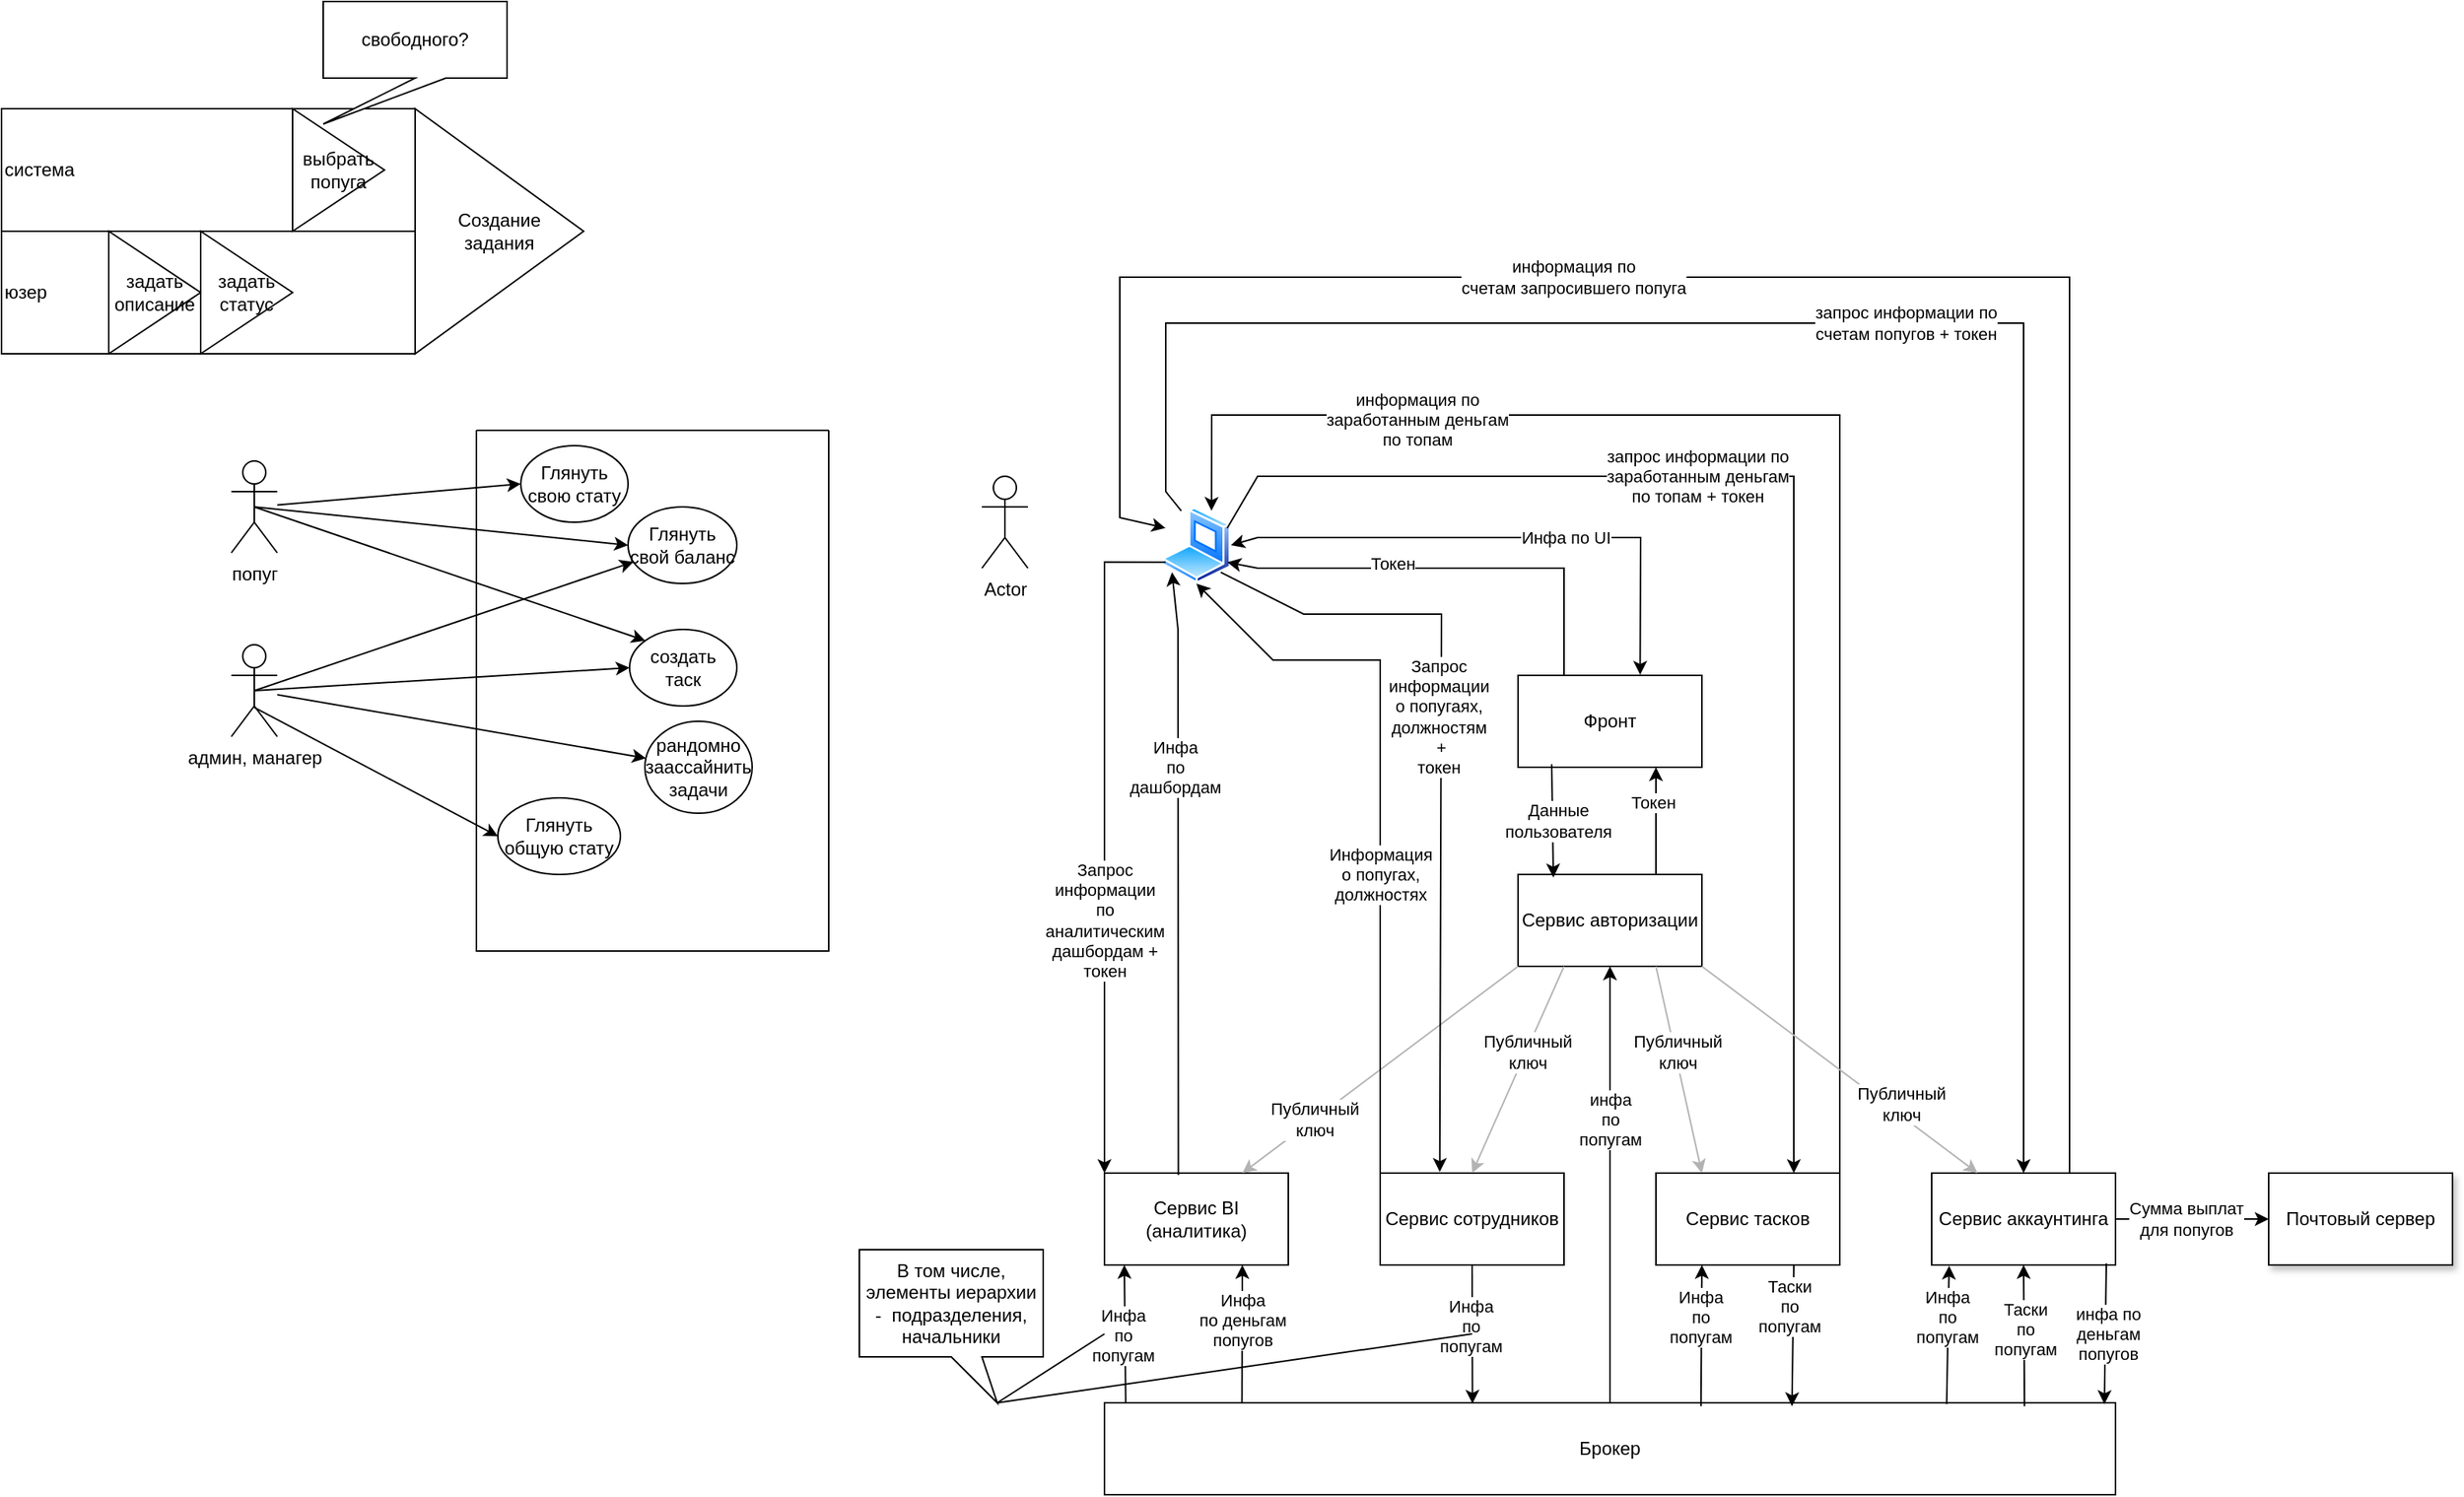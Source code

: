 <mxfile version="21.6.5" type="google">
  <diagram name="Страница 1" id="kJzmfarWywI_qQC7eBOk">
    <mxGraphModel dx="662" dy="1570" grid="1" gridSize="10" guides="1" tooltips="1" connect="1" arrows="1" fold="1" page="1" pageScale="1" pageWidth="827" pageHeight="1169" math="0" shadow="0">
      <root>
        <mxCell id="0" />
        <mxCell id="1" parent="0" />
        <mxCell id="87DuNsigCpg-HY5ySvsh-9" value="система" style="rounded=0;whiteSpace=wrap;html=1;align=left;" parent="1" vertex="1">
          <mxGeometry x="10" y="-40" width="270" height="80" as="geometry" />
        </mxCell>
        <mxCell id="87DuNsigCpg-HY5ySvsh-8" value="юзер" style="rounded=0;whiteSpace=wrap;html=1;align=left;" parent="1" vertex="1">
          <mxGeometry x="10" y="40" width="270" height="80" as="geometry" />
        </mxCell>
        <mxCell id="87DuNsigCpg-HY5ySvsh-1" value="" style="swimlane;startSize=0;" parent="1" vertex="1">
          <mxGeometry x="320" y="170" width="230" height="340" as="geometry" />
        </mxCell>
        <mxCell id="87DuNsigCpg-HY5ySvsh-3" value="создать таск" style="ellipse;whiteSpace=wrap;html=1;" parent="87DuNsigCpg-HY5ySvsh-1" vertex="1">
          <mxGeometry x="100" y="130" width="70" height="50" as="geometry" />
        </mxCell>
        <mxCell id="87DuNsigCpg-HY5ySvsh-10" value="рандомно заассайнить задачи" style="ellipse;whiteSpace=wrap;html=1;" parent="87DuNsigCpg-HY5ySvsh-1" vertex="1">
          <mxGeometry x="110" y="190" width="70" height="60" as="geometry" />
        </mxCell>
        <mxCell id="87DuNsigCpg-HY5ySvsh-27" value="Глянуть&lt;br&gt;общую стату" style="ellipse;whiteSpace=wrap;html=1;" parent="87DuNsigCpg-HY5ySvsh-1" vertex="1">
          <mxGeometry x="14" y="240" width="80" height="50" as="geometry" />
        </mxCell>
        <mxCell id="87DuNsigCpg-HY5ySvsh-30" value="Глянуть свою стату" style="ellipse;whiteSpace=wrap;html=1;" parent="87DuNsigCpg-HY5ySvsh-1" vertex="1">
          <mxGeometry x="29" y="10" width="70" height="50" as="geometry" />
        </mxCell>
        <mxCell id="87DuNsigCpg-HY5ySvsh-32" value="Глянуть свой баланс" style="ellipse;whiteSpace=wrap;html=1;" parent="87DuNsigCpg-HY5ySvsh-1" vertex="1">
          <mxGeometry x="99" y="50" width="71" height="50" as="geometry" />
        </mxCell>
        <mxCell id="87DuNsigCpg-HY5ySvsh-2" value="попуг" style="shape=umlActor;verticalLabelPosition=bottom;verticalAlign=top;html=1;outlineConnect=0;" parent="1" vertex="1">
          <mxGeometry x="160" y="190" width="30" height="60" as="geometry" />
        </mxCell>
        <mxCell id="87DuNsigCpg-HY5ySvsh-4" value="админ, манагер" style="shape=umlActor;verticalLabelPosition=bottom;verticalAlign=top;html=1;outlineConnect=0;" parent="1" vertex="1">
          <mxGeometry x="160" y="310" width="30" height="60" as="geometry" />
        </mxCell>
        <mxCell id="87DuNsigCpg-HY5ySvsh-5" value="задать описание" style="triangle;whiteSpace=wrap;html=1;" parent="1" vertex="1">
          <mxGeometry x="80" y="40" width="60" height="80" as="geometry" />
        </mxCell>
        <mxCell id="87DuNsigCpg-HY5ySvsh-6" value="задать статус" style="triangle;whiteSpace=wrap;html=1;" parent="1" vertex="1">
          <mxGeometry x="140" y="40" width="60" height="80" as="geometry" />
        </mxCell>
        <mxCell id="87DuNsigCpg-HY5ySvsh-7" value="выбрать попуга" style="triangle;whiteSpace=wrap;html=1;" parent="1" vertex="1">
          <mxGeometry x="200" y="-40" width="60" height="80" as="geometry" />
        </mxCell>
        <mxCell id="87DuNsigCpg-HY5ySvsh-11" value="" style="endArrow=classic;html=1;rounded=0;" parent="1" source="87DuNsigCpg-HY5ySvsh-4" target="87DuNsigCpg-HY5ySvsh-10" edge="1">
          <mxGeometry width="50" height="50" relative="1" as="geometry">
            <mxPoint x="350" y="170" as="sourcePoint" />
            <mxPoint x="400" y="120" as="targetPoint" />
          </mxGeometry>
        </mxCell>
        <mxCell id="87DuNsigCpg-HY5ySvsh-12" value="" style="endArrow=classic;html=1;rounded=0;entryX=0;entryY=0.5;entryDx=0;entryDy=0;exitX=0.5;exitY=0.5;exitDx=0;exitDy=0;exitPerimeter=0;" parent="1" source="87DuNsigCpg-HY5ySvsh-4" target="87DuNsigCpg-HY5ySvsh-3" edge="1">
          <mxGeometry width="50" height="50" relative="1" as="geometry">
            <mxPoint x="220" y="260" as="sourcePoint" />
            <mxPoint x="270" y="210" as="targetPoint" />
          </mxGeometry>
        </mxCell>
        <mxCell id="87DuNsigCpg-HY5ySvsh-13" value="" style="endArrow=classic;html=1;rounded=0;entryX=0;entryY=0;entryDx=0;entryDy=0;exitX=0.5;exitY=0.5;exitDx=0;exitDy=0;exitPerimeter=0;" parent="1" source="87DuNsigCpg-HY5ySvsh-2" target="87DuNsigCpg-HY5ySvsh-3" edge="1">
          <mxGeometry width="50" height="50" relative="1" as="geometry">
            <mxPoint x="200" y="260" as="sourcePoint" />
            <mxPoint x="250" y="210" as="targetPoint" />
          </mxGeometry>
        </mxCell>
        <mxCell id="87DuNsigCpg-HY5ySvsh-14" value="свободного?" style="shape=callout;whiteSpace=wrap;html=1;perimeter=calloutPerimeter;position2=0;" parent="1" vertex="1">
          <mxGeometry x="220" y="-110" width="120" height="80" as="geometry" />
        </mxCell>
        <mxCell id="87DuNsigCpg-HY5ySvsh-15" value="Сервис BI (аналитика)" style="rounded=0;whiteSpace=wrap;html=1;" parent="1" vertex="1">
          <mxGeometry x="730" y="655" width="120" height="60" as="geometry" />
        </mxCell>
        <mxCell id="87DuNsigCpg-HY5ySvsh-16" value="Сервис авторизации" style="rounded=0;whiteSpace=wrap;html=1;" parent="1" vertex="1">
          <mxGeometry x="1000" y="460" width="120" height="60" as="geometry" />
        </mxCell>
        <mxCell id="87DuNsigCpg-HY5ySvsh-17" value="Сервис сотрудников" style="rounded=0;whiteSpace=wrap;html=1;" parent="1" vertex="1">
          <mxGeometry x="910" y="655" width="120" height="60" as="geometry" />
        </mxCell>
        <mxCell id="87DuNsigCpg-HY5ySvsh-18" value="Сервис тасков" style="rounded=0;whiteSpace=wrap;html=1;" parent="1" vertex="1">
          <mxGeometry x="1090" y="655" width="120" height="60" as="geometry" />
        </mxCell>
        <mxCell id="87DuNsigCpg-HY5ySvsh-19" value="Сервис аккаунтинга" style="rounded=0;whiteSpace=wrap;html=1;" parent="1" vertex="1">
          <mxGeometry x="1270" y="655" width="120" height="60" as="geometry" />
        </mxCell>
        <mxCell id="87DuNsigCpg-HY5ySvsh-20" value="Фронт" style="rounded=0;whiteSpace=wrap;html=1;" parent="1" vertex="1">
          <mxGeometry x="1000" y="330" width="120" height="60" as="geometry" />
        </mxCell>
        <mxCell id="87DuNsigCpg-HY5ySvsh-21" value="Брокер" style="rounded=0;whiteSpace=wrap;html=1;" parent="1" vertex="1">
          <mxGeometry x="730" y="805" width="660" height="60" as="geometry" />
        </mxCell>
        <mxCell id="87DuNsigCpg-HY5ySvsh-22" value="" style="endArrow=classic;html=1;rounded=0;entryX=0.192;entryY=0.033;entryDx=0;entryDy=0;entryPerimeter=0;exitX=0.183;exitY=0.967;exitDx=0;exitDy=0;exitPerimeter=0;" parent="1" source="87DuNsigCpg-HY5ySvsh-20" target="87DuNsigCpg-HY5ySvsh-16" edge="1">
          <mxGeometry width="50" height="50" relative="1" as="geometry">
            <mxPoint x="890" y="470" as="sourcePoint" />
            <mxPoint x="940" y="420" as="targetPoint" />
          </mxGeometry>
        </mxCell>
        <mxCell id="87DuNsigCpg-HY5ySvsh-23" value="Данные&lt;br&gt;пользователя" style="edgeLabel;html=1;align=center;verticalAlign=middle;resizable=0;points=[];" parent="87DuNsigCpg-HY5ySvsh-22" connectable="0" vertex="1">
          <mxGeometry x="-0.017" y="3" relative="1" as="geometry">
            <mxPoint as="offset" />
          </mxGeometry>
        </mxCell>
        <mxCell id="87DuNsigCpg-HY5ySvsh-24" value="" style="endArrow=classic;html=1;rounded=0;exitX=0.75;exitY=0;exitDx=0;exitDy=0;entryX=0.75;entryY=1;entryDx=0;entryDy=0;" parent="1" source="87DuNsigCpg-HY5ySvsh-16" target="87DuNsigCpg-HY5ySvsh-20" edge="1">
          <mxGeometry width="50" height="50" relative="1" as="geometry">
            <mxPoint x="1090" y="480" as="sourcePoint" />
            <mxPoint x="1140" y="430" as="targetPoint" />
          </mxGeometry>
        </mxCell>
        <mxCell id="87DuNsigCpg-HY5ySvsh-41" value="Токен" style="edgeLabel;html=1;align=center;verticalAlign=middle;resizable=0;points=[];" parent="87DuNsigCpg-HY5ySvsh-24" connectable="0" vertex="1">
          <mxGeometry x="0.345" y="2" relative="1" as="geometry">
            <mxPoint as="offset" />
          </mxGeometry>
        </mxCell>
        <mxCell id="87DuNsigCpg-HY5ySvsh-25" value="Actor" style="shape=umlActor;verticalLabelPosition=bottom;verticalAlign=top;html=1;outlineConnect=0;" parent="1" vertex="1">
          <mxGeometry x="650" y="200" width="30" height="60" as="geometry" />
        </mxCell>
        <mxCell id="87DuNsigCpg-HY5ySvsh-26" value="Создание&lt;br&gt;задания" style="triangle;whiteSpace=wrap;html=1;" parent="1" vertex="1">
          <mxGeometry x="280" y="-40" width="110" height="160" as="geometry" />
        </mxCell>
        <mxCell id="87DuNsigCpg-HY5ySvsh-29" value="" style="endArrow=classic;html=1;rounded=0;exitX=0.5;exitY=0.683;exitDx=0;exitDy=0;exitPerimeter=0;entryX=0;entryY=0.5;entryDx=0;entryDy=0;" parent="1" source="87DuNsigCpg-HY5ySvsh-4" target="87DuNsigCpg-HY5ySvsh-27" edge="1">
          <mxGeometry width="50" height="50" relative="1" as="geometry">
            <mxPoint x="190" y="500" as="sourcePoint" />
            <mxPoint x="240" y="450" as="targetPoint" />
          </mxGeometry>
        </mxCell>
        <mxCell id="87DuNsigCpg-HY5ySvsh-31" value="" style="endArrow=classic;html=1;rounded=0;entryX=0;entryY=0.5;entryDx=0;entryDy=0;" parent="1" source="87DuNsigCpg-HY5ySvsh-2" target="87DuNsigCpg-HY5ySvsh-30" edge="1">
          <mxGeometry width="50" height="50" relative="1" as="geometry">
            <mxPoint x="220" y="200" as="sourcePoint" />
            <mxPoint x="270" y="150" as="targetPoint" />
          </mxGeometry>
        </mxCell>
        <mxCell id="87DuNsigCpg-HY5ySvsh-34" value="" style="endArrow=classic;html=1;rounded=0;exitX=0.5;exitY=0.5;exitDx=0;exitDy=0;exitPerimeter=0;entryX=0;entryY=0.5;entryDx=0;entryDy=0;" parent="1" source="87DuNsigCpg-HY5ySvsh-2" target="87DuNsigCpg-HY5ySvsh-32" edge="1">
          <mxGeometry width="50" height="50" relative="1" as="geometry">
            <mxPoint x="60" y="360" as="sourcePoint" />
            <mxPoint x="110" y="310" as="targetPoint" />
          </mxGeometry>
        </mxCell>
        <mxCell id="87DuNsigCpg-HY5ySvsh-35" value="" style="endArrow=classic;html=1;rounded=0;exitX=0.5;exitY=0.5;exitDx=0;exitDy=0;exitPerimeter=0;" parent="1" source="87DuNsigCpg-HY5ySvsh-4" target="87DuNsigCpg-HY5ySvsh-32" edge="1">
          <mxGeometry width="50" height="50" relative="1" as="geometry">
            <mxPoint x="120" y="510" as="sourcePoint" />
            <mxPoint x="170" y="460" as="targetPoint" />
          </mxGeometry>
        </mxCell>
        <mxCell id="87DuNsigCpg-HY5ySvsh-36" value="" style="image;aspect=fixed;perimeter=ellipsePerimeter;html=1;align=center;shadow=0;dashed=0;spacingTop=3;image=img/lib/active_directory/laptop_client.svg;" parent="1" vertex="1">
          <mxGeometry x="767.5" y="220" width="45" height="50" as="geometry" />
        </mxCell>
        <mxCell id="87DuNsigCpg-HY5ySvsh-37" value="" style="endArrow=classic;html=1;rounded=0;entryX=0.664;entryY=-0.007;entryDx=0;entryDy=0;entryPerimeter=0;exitX=1;exitY=0.5;exitDx=0;exitDy=0;startArrow=classic;startFill=1;" parent="1" source="87DuNsigCpg-HY5ySvsh-36" target="87DuNsigCpg-HY5ySvsh-20" edge="1">
          <mxGeometry width="50" height="50" relative="1" as="geometry">
            <mxPoint x="990" y="290" as="sourcePoint" />
            <mxPoint x="1040" y="240" as="targetPoint" />
            <Array as="points">
              <mxPoint x="830" y="240" />
              <mxPoint x="1080" y="240" />
            </Array>
          </mxGeometry>
        </mxCell>
        <mxCell id="87DuNsigCpg-HY5ySvsh-38" value="Инфа по UI" style="edgeLabel;html=1;align=center;verticalAlign=middle;resizable=0;points=[];" parent="87DuNsigCpg-HY5ySvsh-37" connectable="0" vertex="1">
          <mxGeometry x="0.385" y="-3" relative="1" as="geometry">
            <mxPoint x="-29" y="-3" as="offset" />
          </mxGeometry>
        </mxCell>
        <mxCell id="87DuNsigCpg-HY5ySvsh-39" value="" style="endArrow=classic;html=1;rounded=0;exitX=0.25;exitY=0;exitDx=0;exitDy=0;entryX=1;entryY=0.75;entryDx=0;entryDy=0;" parent="1" source="87DuNsigCpg-HY5ySvsh-20" target="87DuNsigCpg-HY5ySvsh-36" edge="1">
          <mxGeometry width="50" height="50" relative="1" as="geometry">
            <mxPoint x="980" y="310" as="sourcePoint" />
            <mxPoint x="1030" y="260" as="targetPoint" />
            <Array as="points">
              <mxPoint x="1030" y="260" />
              <mxPoint x="830" y="260" />
            </Array>
          </mxGeometry>
        </mxCell>
        <mxCell id="87DuNsigCpg-HY5ySvsh-40" value="Токен" style="edgeLabel;html=1;align=center;verticalAlign=middle;resizable=0;points=[];" parent="87DuNsigCpg-HY5ySvsh-39" connectable="0" vertex="1">
          <mxGeometry x="0.264" y="-3" relative="1" as="geometry">
            <mxPoint x="1" as="offset" />
          </mxGeometry>
        </mxCell>
        <mxCell id="87DuNsigCpg-HY5ySvsh-47" value="" style="endArrow=classic;html=1;rounded=0;exitX=0.5;exitY=1;exitDx=0;exitDy=0;entryX=0.364;entryY=0.009;entryDx=0;entryDy=0;entryPerimeter=0;" parent="1" source="87DuNsigCpg-HY5ySvsh-17" target="87DuNsigCpg-HY5ySvsh-21" edge="1">
          <mxGeometry width="50" height="50" relative="1" as="geometry">
            <mxPoint x="920" y="775" as="sourcePoint" />
            <mxPoint x="970" y="725" as="targetPoint" />
          </mxGeometry>
        </mxCell>
        <mxCell id="87DuNsigCpg-HY5ySvsh-48" value="Инфа&lt;br&gt;по&lt;br&gt;попугам" style="edgeLabel;html=1;align=center;verticalAlign=middle;resizable=0;points=[];" parent="87DuNsigCpg-HY5ySvsh-47" connectable="0" vertex="1">
          <mxGeometry x="-0.449" y="2" relative="1" as="geometry">
            <mxPoint x="-3" y="15" as="offset" />
          </mxGeometry>
        </mxCell>
        <mxCell id="87DuNsigCpg-HY5ySvsh-51" value="" style="endArrow=classic;html=1;rounded=0;entryX=0.095;entryY=1.008;entryDx=0;entryDy=0;entryPerimeter=0;exitX=0.833;exitY=0.014;exitDx=0;exitDy=0;exitPerimeter=0;" parent="1" source="87DuNsigCpg-HY5ySvsh-21" target="87DuNsigCpg-HY5ySvsh-19" edge="1">
          <mxGeometry width="50" height="50" relative="1" as="geometry">
            <mxPoint x="1280" y="800" as="sourcePoint" />
            <mxPoint x="1130" y="745" as="targetPoint" />
          </mxGeometry>
        </mxCell>
        <mxCell id="87DuNsigCpg-HY5ySvsh-52" value="Инфа&lt;br&gt;по&lt;br&gt;попугам" style="edgeLabel;html=1;align=center;verticalAlign=middle;resizable=0;points=[];" parent="87DuNsigCpg-HY5ySvsh-51" connectable="0" vertex="1">
          <mxGeometry x="0.26" y="1" relative="1" as="geometry">
            <mxPoint as="offset" />
          </mxGeometry>
        </mxCell>
        <mxCell id="87DuNsigCpg-HY5ySvsh-53" value="" style="endArrow=classic;html=1;rounded=0;exitX=0.59;exitY=0.037;exitDx=0;exitDy=0;exitPerimeter=0;entryX=0.25;entryY=1;entryDx=0;entryDy=0;" parent="1" source="87DuNsigCpg-HY5ySvsh-21" target="87DuNsigCpg-HY5ySvsh-18" edge="1">
          <mxGeometry width="50" height="50" relative="1" as="geometry">
            <mxPoint x="1289.92" y="805.02" as="sourcePoint" />
            <mxPoint x="1291.92" y="713.02" as="targetPoint" />
          </mxGeometry>
        </mxCell>
        <mxCell id="87DuNsigCpg-HY5ySvsh-54" value="Инфа&lt;br&gt;по&lt;br&gt;попугам" style="edgeLabel;html=1;align=center;verticalAlign=middle;resizable=0;points=[];" parent="87DuNsigCpg-HY5ySvsh-53" connectable="0" vertex="1">
          <mxGeometry x="0.26" y="1" relative="1" as="geometry">
            <mxPoint as="offset" />
          </mxGeometry>
        </mxCell>
        <mxCell id="87DuNsigCpg-HY5ySvsh-55" value="" style="endArrow=classic;html=1;rounded=0;exitX=0.75;exitY=1;exitDx=0;exitDy=0;entryX=0.68;entryY=0.037;entryDx=0;entryDy=0;entryPerimeter=0;" parent="1" source="87DuNsigCpg-HY5ySvsh-18" target="87DuNsigCpg-HY5ySvsh-21" edge="1">
          <mxGeometry width="50" height="50" relative="1" as="geometry">
            <mxPoint x="1350" y="775" as="sourcePoint" />
            <mxPoint x="1400" y="725" as="targetPoint" />
          </mxGeometry>
        </mxCell>
        <mxCell id="87DuNsigCpg-HY5ySvsh-56" value="Таски&lt;br&gt;по&lt;br&gt;попугам" style="edgeLabel;html=1;align=center;verticalAlign=middle;resizable=0;points=[];" parent="87DuNsigCpg-HY5ySvsh-55" connectable="0" vertex="1">
          <mxGeometry x="-0.412" y="-3" relative="1" as="geometry">
            <mxPoint as="offset" />
          </mxGeometry>
        </mxCell>
        <mxCell id="87DuNsigCpg-HY5ySvsh-57" value="" style="endArrow=classic;html=1;rounded=0;entryX=0.5;entryY=1;entryDx=0;entryDy=0;exitX=0.91;exitY=0.037;exitDx=0;exitDy=0;exitPerimeter=0;" parent="1" source="87DuNsigCpg-HY5ySvsh-21" target="87DuNsigCpg-HY5ySvsh-19" edge="1">
          <mxGeometry width="50" height="50" relative="1" as="geometry">
            <mxPoint x="1330" y="800" as="sourcePoint" />
            <mxPoint x="1250" y="735" as="targetPoint" />
          </mxGeometry>
        </mxCell>
        <mxCell id="87DuNsigCpg-HY5ySvsh-58" value="Таски&lt;br&gt;по&lt;br&gt;попугам" style="edgeLabel;html=1;align=center;verticalAlign=middle;resizable=0;points=[];" parent="87DuNsigCpg-HY5ySvsh-57" connectable="0" vertex="1">
          <mxGeometry x="0.49" y="-1" relative="1" as="geometry">
            <mxPoint y="18" as="offset" />
          </mxGeometry>
        </mxCell>
        <mxCell id="87DuNsigCpg-HY5ySvsh-59" value="Почтовый сервер" style="rounded=0;whiteSpace=wrap;html=1;gradientColor=none;shadow=1;" parent="1" vertex="1">
          <mxGeometry x="1490" y="655" width="120" height="60" as="geometry" />
        </mxCell>
        <mxCell id="87DuNsigCpg-HY5ySvsh-60" value="" style="endArrow=classic;html=1;rounded=0;exitX=1;exitY=0.5;exitDx=0;exitDy=0;entryX=0;entryY=0.5;entryDx=0;entryDy=0;" parent="1" source="87DuNsigCpg-HY5ySvsh-19" target="87DuNsigCpg-HY5ySvsh-59" edge="1">
          <mxGeometry width="50" height="50" relative="1" as="geometry">
            <mxPoint x="1110" y="630" as="sourcePoint" />
            <mxPoint x="1160" y="580" as="targetPoint" />
          </mxGeometry>
        </mxCell>
        <mxCell id="87DuNsigCpg-HY5ySvsh-61" value="Сумма выплат&lt;br&gt;для попугов" style="edgeLabel;html=1;align=center;verticalAlign=middle;resizable=0;points=[];" parent="87DuNsigCpg-HY5ySvsh-60" connectable="0" vertex="1">
          <mxGeometry x="-0.468" y="-3" relative="1" as="geometry">
            <mxPoint x="19" y="-3" as="offset" />
          </mxGeometry>
        </mxCell>
        <mxCell id="87DuNsigCpg-HY5ySvsh-62" value="" style="endArrow=classic;html=1;rounded=0;exitX=0.95;exitY=0.983;exitDx=0;exitDy=0;exitPerimeter=0;entryX=0.989;entryY=0.014;entryDx=0;entryDy=0;entryPerimeter=0;" parent="1" source="87DuNsigCpg-HY5ySvsh-19" target="87DuNsigCpg-HY5ySvsh-21" edge="1">
          <mxGeometry width="50" height="50" relative="1" as="geometry">
            <mxPoint x="1210" y="760" as="sourcePoint" />
            <mxPoint x="1260" y="710" as="targetPoint" />
          </mxGeometry>
        </mxCell>
        <mxCell id="87DuNsigCpg-HY5ySvsh-63" value="инфа по&lt;br&gt;деньгам&lt;br&gt;попугов" style="edgeLabel;html=1;align=center;verticalAlign=middle;resizable=0;points=[];" parent="87DuNsigCpg-HY5ySvsh-62" connectable="0" vertex="1">
          <mxGeometry x="-0.355" y="1" relative="1" as="geometry">
            <mxPoint y="16" as="offset" />
          </mxGeometry>
        </mxCell>
        <mxCell id="87DuNsigCpg-HY5ySvsh-64" value="" style="endArrow=classic;html=1;rounded=0;entryX=0.108;entryY=1;entryDx=0;entryDy=0;entryPerimeter=0;exitX=0.021;exitY=-0.007;exitDx=0;exitDy=0;exitPerimeter=0;" parent="1" target="87DuNsigCpg-HY5ySvsh-15" edge="1" source="87DuNsigCpg-HY5ySvsh-21">
          <mxGeometry width="50" height="50" relative="1" as="geometry">
            <mxPoint x="740" y="800" as="sourcePoint" />
            <mxPoint x="780" y="740" as="targetPoint" />
          </mxGeometry>
        </mxCell>
        <mxCell id="87DuNsigCpg-HY5ySvsh-65" value="Инфа&lt;br&gt;по&lt;br&gt;попугам" style="edgeLabel;html=1;align=center;verticalAlign=middle;resizable=0;points=[];" parent="87DuNsigCpg-HY5ySvsh-64" connectable="0" vertex="1">
          <mxGeometry x="0.411" y="1" relative="1" as="geometry">
            <mxPoint y="19" as="offset" />
          </mxGeometry>
        </mxCell>
        <mxCell id="87DuNsigCpg-HY5ySvsh-66" value="" style="endArrow=classic;html=1;rounded=0;entryX=0.75;entryY=1;entryDx=0;entryDy=0;exitX=0.136;exitY=-0.003;exitDx=0;exitDy=0;exitPerimeter=0;" parent="1" target="87DuNsigCpg-HY5ySvsh-15" edge="1" source="87DuNsigCpg-HY5ySvsh-21">
          <mxGeometry width="50" height="50" relative="1" as="geometry">
            <mxPoint x="800" y="790" as="sourcePoint" />
            <mxPoint x="850" y="750" as="targetPoint" />
          </mxGeometry>
        </mxCell>
        <mxCell id="87DuNsigCpg-HY5ySvsh-67" value="Инфа&lt;br&gt;по деньгам&lt;br&gt;попугов" style="edgeLabel;html=1;align=center;verticalAlign=middle;resizable=0;points=[];" parent="87DuNsigCpg-HY5ySvsh-66" connectable="0" vertex="1">
          <mxGeometry x="0.482" y="1" relative="1" as="geometry">
            <mxPoint x="1" y="12" as="offset" />
          </mxGeometry>
        </mxCell>
        <mxCell id="87DuNsigCpg-HY5ySvsh-70" value="В том числе, элементы иерархии -&amp;nbsp; подразделения, начальники" style="shape=callout;whiteSpace=wrap;html=1;perimeter=calloutPerimeter;position2=0.75;" parent="1" vertex="1">
          <mxGeometry x="570" y="705" width="120" height="100" as="geometry" />
        </mxCell>
        <mxCell id="87DuNsigCpg-HY5ySvsh-71" value="" style="endArrow=none;html=1;rounded=0;entryX=0;entryY=0;entryDx=90;entryDy=100;entryPerimeter=0;" parent="1" target="87DuNsigCpg-HY5ySvsh-70" edge="1">
          <mxGeometry width="50" height="50" relative="1" as="geometry">
            <mxPoint x="730" y="760" as="sourcePoint" />
            <mxPoint x="670" y="730" as="targetPoint" />
          </mxGeometry>
        </mxCell>
        <mxCell id="87DuNsigCpg-HY5ySvsh-72" value="" style="endArrow=none;html=1;rounded=0;entryX=0;entryY=0;entryDx=90;entryDy=100;entryPerimeter=0;" parent="1" target="87DuNsigCpg-HY5ySvsh-70" edge="1">
          <mxGeometry width="50" height="50" relative="1" as="geometry">
            <mxPoint x="970" y="760" as="sourcePoint" />
            <mxPoint x="660" y="710" as="targetPoint" />
          </mxGeometry>
        </mxCell>
        <mxCell id="87DuNsigCpg-HY5ySvsh-73" value="" style="endArrow=classic;html=1;rounded=0;entryX=0.75;entryY=0;entryDx=0;entryDy=0;exitX=1;exitY=0.25;exitDx=0;exitDy=0;" parent="1" source="87DuNsigCpg-HY5ySvsh-36" target="87DuNsigCpg-HY5ySvsh-18" edge="1">
          <mxGeometry width="50" height="50" relative="1" as="geometry">
            <mxPoint x="1180" y="490" as="sourcePoint" />
            <mxPoint x="1230" y="440" as="targetPoint" />
            <Array as="points">
              <mxPoint x="830" y="200" />
              <mxPoint x="1180" y="200" />
            </Array>
          </mxGeometry>
        </mxCell>
        <mxCell id="87DuNsigCpg-HY5ySvsh-74" value="запрос&amp;nbsp;информации&amp;nbsp;по&lt;br&gt;заработанным&amp;nbsp;деньгам&lt;br&gt;по&amp;nbsp;топам + токен" style="edgeLabel;html=1;align=center;verticalAlign=middle;resizable=0;points=[];" parent="87DuNsigCpg-HY5ySvsh-73" connectable="0" vertex="1">
          <mxGeometry x="-0.159" y="4" relative="1" as="geometry">
            <mxPoint x="-29" y="4" as="offset" />
          </mxGeometry>
        </mxCell>
        <mxCell id="87DuNsigCpg-HY5ySvsh-76" value="" style="endArrow=classic;html=1;rounded=0;exitX=1;exitY=0;exitDx=0;exitDy=0;entryX=0.75;entryY=0;entryDx=0;entryDy=0;" parent="1" source="87DuNsigCpg-HY5ySvsh-18" target="87DuNsigCpg-HY5ySvsh-36" edge="1">
          <mxGeometry width="50" height="50" relative="1" as="geometry">
            <mxPoint x="1360" y="590" as="sourcePoint" />
            <mxPoint x="850" y="150" as="targetPoint" />
            <Array as="points">
              <mxPoint x="1210" y="160" />
              <mxPoint x="800" y="160" />
            </Array>
          </mxGeometry>
        </mxCell>
        <mxCell id="87DuNsigCpg-HY5ySvsh-77" value="информация&amp;nbsp;по&lt;br style=&quot;border-color: var(--border-color);&quot;&gt;заработанным деньгам&lt;br style=&quot;border-color: var(--border-color);&quot;&gt;по топам" style="edgeLabel;html=1;align=center;verticalAlign=middle;resizable=0;points=[];" parent="87DuNsigCpg-HY5ySvsh-76" connectable="0" vertex="1">
          <mxGeometry x="0.301" y="2" relative="1" as="geometry">
            <mxPoint x="-142" y="1" as="offset" />
          </mxGeometry>
        </mxCell>
        <mxCell id="87DuNsigCpg-HY5ySvsh-78" value="" style="endArrow=classic;html=1;rounded=0;entryX=0;entryY=1;entryDx=0;entryDy=0;exitX=0.402;exitY=0.02;exitDx=0;exitDy=0;exitPerimeter=0;" parent="1" source="87DuNsigCpg-HY5ySvsh-15" target="87DuNsigCpg-HY5ySvsh-36" edge="1">
          <mxGeometry width="50" height="50" relative="1" as="geometry">
            <mxPoint x="770" y="650" as="sourcePoint" />
            <mxPoint x="790" y="470" as="targetPoint" />
            <Array as="points">
              <mxPoint x="778" y="300" />
            </Array>
          </mxGeometry>
        </mxCell>
        <mxCell id="87DuNsigCpg-HY5ySvsh-79" value="Инфа&lt;br&gt;по&lt;br&gt;дашбордам" style="edgeLabel;html=1;align=center;verticalAlign=middle;resizable=0;points=[];" parent="87DuNsigCpg-HY5ySvsh-78" connectable="0" vertex="1">
          <mxGeometry x="0.219" y="2" relative="1" as="geometry">
            <mxPoint y="-26" as="offset" />
          </mxGeometry>
        </mxCell>
        <mxCell id="87DuNsigCpg-HY5ySvsh-80" value="" style="endArrow=classic;html=1;rounded=0;exitX=0;exitY=0.75;exitDx=0;exitDy=0;entryX=0;entryY=0;entryDx=0;entryDy=0;" parent="1" source="87DuNsigCpg-HY5ySvsh-36" target="87DuNsigCpg-HY5ySvsh-15" edge="1">
          <mxGeometry width="50" height="50" relative="1" as="geometry">
            <mxPoint x="810" y="450" as="sourcePoint" />
            <mxPoint x="780" y="630" as="targetPoint" />
            <Array as="points">
              <mxPoint x="730" y="256" />
            </Array>
          </mxGeometry>
        </mxCell>
        <mxCell id="jo-LWiWKGYqYQ2NhuGZn-20" value="Запрос&lt;br&gt;информации&lt;br&gt;по&lt;br&gt;аналитическим&lt;br&gt;дашбордам +&lt;br&gt;токен" style="edgeLabel;html=1;align=center;verticalAlign=middle;resizable=0;points=[];" vertex="1" connectable="0" parent="87DuNsigCpg-HY5ySvsh-80">
          <mxGeometry x="-0.195" relative="1" as="geometry">
            <mxPoint y="97" as="offset" />
          </mxGeometry>
        </mxCell>
        <mxCell id="jo-LWiWKGYqYQ2NhuGZn-1" value="" style="endArrow=classic;html=1;rounded=0;exitX=0;exitY=1;exitDx=0;exitDy=0;entryX=0.75;entryY=0;entryDx=0;entryDy=0;strokeColor=#B3B3B3;" edge="1" parent="1" source="87DuNsigCpg-HY5ySvsh-16" target="87DuNsigCpg-HY5ySvsh-15">
          <mxGeometry width="50" height="50" relative="1" as="geometry">
            <mxPoint x="950" y="610" as="sourcePoint" />
            <mxPoint x="1000" y="560" as="targetPoint" />
          </mxGeometry>
        </mxCell>
        <mxCell id="jo-LWiWKGYqYQ2NhuGZn-2" value="Публичный&lt;br&gt;ключ" style="edgeLabel;html=1;align=center;verticalAlign=middle;resizable=0;points=[];" vertex="1" connectable="0" parent="jo-LWiWKGYqYQ2NhuGZn-1">
          <mxGeometry x="-0.177" y="1" relative="1" as="geometry">
            <mxPoint x="-60" y="43" as="offset" />
          </mxGeometry>
        </mxCell>
        <mxCell id="jo-LWiWKGYqYQ2NhuGZn-6" value="" style="endArrow=classic;html=1;rounded=0;exitX=0.25;exitY=1;exitDx=0;exitDy=0;entryX=0.5;entryY=0;entryDx=0;entryDy=0;strokeColor=#B3B3B3;" edge="1" parent="1" source="87DuNsigCpg-HY5ySvsh-16" target="87DuNsigCpg-HY5ySvsh-17">
          <mxGeometry width="50" height="50" relative="1" as="geometry">
            <mxPoint x="1010" y="530" as="sourcePoint" />
            <mxPoint x="839" y="667" as="targetPoint" />
          </mxGeometry>
        </mxCell>
        <mxCell id="jo-LWiWKGYqYQ2NhuGZn-7" value="Публичный&lt;br&gt;ключ" style="edgeLabel;html=1;align=center;verticalAlign=middle;resizable=0;points=[];" vertex="1" connectable="0" parent="jo-LWiWKGYqYQ2NhuGZn-6">
          <mxGeometry x="-0.177" y="1" relative="1" as="geometry">
            <mxPoint as="offset" />
          </mxGeometry>
        </mxCell>
        <mxCell id="jo-LWiWKGYqYQ2NhuGZn-8" value="" style="endArrow=classic;html=1;rounded=0;exitX=0.75;exitY=1;exitDx=0;exitDy=0;entryX=0.25;entryY=0;entryDx=0;entryDy=0;strokeColor=#B3B3B3;" edge="1" parent="1" source="87DuNsigCpg-HY5ySvsh-16" target="87DuNsigCpg-HY5ySvsh-18">
          <mxGeometry width="50" height="50" relative="1" as="geometry">
            <mxPoint x="1040" y="530" as="sourcePoint" />
            <mxPoint x="980" y="665" as="targetPoint" />
          </mxGeometry>
        </mxCell>
        <mxCell id="jo-LWiWKGYqYQ2NhuGZn-9" value="Публичный&lt;br&gt;ключ" style="edgeLabel;html=1;align=center;verticalAlign=middle;resizable=0;points=[];" vertex="1" connectable="0" parent="jo-LWiWKGYqYQ2NhuGZn-8">
          <mxGeometry x="-0.177" y="1" relative="1" as="geometry">
            <mxPoint as="offset" />
          </mxGeometry>
        </mxCell>
        <mxCell id="jo-LWiWKGYqYQ2NhuGZn-10" value="" style="endArrow=classic;html=1;rounded=0;exitX=1;exitY=1;exitDx=0;exitDy=0;entryX=0.25;entryY=0;entryDx=0;entryDy=0;strokeColor=#B3B3B3;" edge="1" parent="1" source="87DuNsigCpg-HY5ySvsh-16" target="87DuNsigCpg-HY5ySvsh-19">
          <mxGeometry width="50" height="50" relative="1" as="geometry">
            <mxPoint x="1240" y="517" as="sourcePoint" />
            <mxPoint x="1270" y="652" as="targetPoint" />
          </mxGeometry>
        </mxCell>
        <mxCell id="jo-LWiWKGYqYQ2NhuGZn-11" value="Публичный&lt;br&gt;ключ" style="edgeLabel;html=1;align=center;verticalAlign=middle;resizable=0;points=[];" vertex="1" connectable="0" parent="jo-LWiWKGYqYQ2NhuGZn-10">
          <mxGeometry x="-0.177" y="1" relative="1" as="geometry">
            <mxPoint x="55" y="35" as="offset" />
          </mxGeometry>
        </mxCell>
        <mxCell id="jo-LWiWKGYqYQ2NhuGZn-12" value="" style="endArrow=classic;html=1;rounded=0;exitX=0.5;exitY=0;exitDx=0;exitDy=0;" edge="1" parent="1" source="87DuNsigCpg-HY5ySvsh-21" target="87DuNsigCpg-HY5ySvsh-16">
          <mxGeometry width="50" height="50" relative="1" as="geometry">
            <mxPoint x="1040" y="750" as="sourcePoint" />
            <mxPoint x="1090" y="700" as="targetPoint" />
          </mxGeometry>
        </mxCell>
        <mxCell id="jo-LWiWKGYqYQ2NhuGZn-13" value="инфа&lt;br&gt;по&lt;br&gt;попугам" style="edgeLabel;html=1;align=center;verticalAlign=middle;resizable=0;points=[];" vertex="1" connectable="0" parent="jo-LWiWKGYqYQ2NhuGZn-12">
          <mxGeometry x="0.586" y="3" relative="1" as="geometry">
            <mxPoint x="3" y="41" as="offset" />
          </mxGeometry>
        </mxCell>
        <mxCell id="jo-LWiWKGYqYQ2NhuGZn-14" value="" style="endArrow=classic;html=1;rounded=0;entryX=0.5;entryY=1;entryDx=0;entryDy=0;exitX=0;exitY=0;exitDx=0;exitDy=0;" edge="1" parent="1" source="87DuNsigCpg-HY5ySvsh-17" target="87DuNsigCpg-HY5ySvsh-36">
          <mxGeometry width="50" height="50" relative="1" as="geometry">
            <mxPoint x="920" y="650" as="sourcePoint" />
            <mxPoint x="930" y="460" as="targetPoint" />
            <Array as="points">
              <mxPoint x="910" y="320" />
              <mxPoint x="840" y="320" />
            </Array>
          </mxGeometry>
        </mxCell>
        <mxCell id="jo-LWiWKGYqYQ2NhuGZn-19" value="Информация&lt;br&gt;о попугах,&lt;br&gt;должностях" style="edgeLabel;html=1;align=center;verticalAlign=middle;resizable=0;points=[];" vertex="1" connectable="0" parent="jo-LWiWKGYqYQ2NhuGZn-14">
          <mxGeometry x="0.002" y="-3" relative="1" as="geometry">
            <mxPoint x="-3" y="43" as="offset" />
          </mxGeometry>
        </mxCell>
        <mxCell id="jo-LWiWKGYqYQ2NhuGZn-15" value="" style="endArrow=classic;html=1;rounded=0;exitX=0.75;exitY=0;exitDx=0;exitDy=0;entryX=0;entryY=0.25;entryDx=0;entryDy=0;" edge="1" parent="1" source="87DuNsigCpg-HY5ySvsh-19" target="87DuNsigCpg-HY5ySvsh-36">
          <mxGeometry width="50" height="50" relative="1" as="geometry">
            <mxPoint x="1220" y="665" as="sourcePoint" />
            <mxPoint x="800" y="230" as="targetPoint" />
            <Array as="points">
              <mxPoint x="1360" y="70" />
              <mxPoint x="740" y="70" />
              <mxPoint x="740" y="227" />
            </Array>
          </mxGeometry>
        </mxCell>
        <mxCell id="jo-LWiWKGYqYQ2NhuGZn-16" value="информация&amp;nbsp;по&lt;br style=&quot;border-color: var(--border-color);&quot;&gt;счетам запросившего попуга" style="edgeLabel;html=1;align=center;verticalAlign=middle;resizable=0;points=[];" connectable="0" vertex="1" parent="jo-LWiWKGYqYQ2NhuGZn-15">
          <mxGeometry x="0.301" y="2" relative="1" as="geometry">
            <mxPoint x="-3" y="-2" as="offset" />
          </mxGeometry>
        </mxCell>
        <mxCell id="jo-LWiWKGYqYQ2NhuGZn-17" value="" style="endArrow=classic;html=1;rounded=0;exitX=0.25;exitY=0;exitDx=0;exitDy=0;entryX=0.5;entryY=0;entryDx=0;entryDy=0;" edge="1" parent="1" source="87DuNsigCpg-HY5ySvsh-36" target="87DuNsigCpg-HY5ySvsh-19">
          <mxGeometry width="50" height="50" relative="1" as="geometry">
            <mxPoint x="810" y="232" as="sourcePoint" />
            <mxPoint x="1310" y="650" as="targetPoint" />
            <Array as="points">
              <mxPoint x="770" y="210" />
              <mxPoint x="770" y="100" />
              <mxPoint x="1330" y="100" />
            </Array>
          </mxGeometry>
        </mxCell>
        <mxCell id="jo-LWiWKGYqYQ2NhuGZn-18" value="запрос&amp;nbsp;информации&amp;nbsp;по&lt;br&gt;счетам попугов&amp;nbsp;+ токен" style="edgeLabel;html=1;align=center;verticalAlign=middle;resizable=0;points=[];" connectable="0" vertex="1" parent="jo-LWiWKGYqYQ2NhuGZn-17">
          <mxGeometry x="-0.159" y="4" relative="1" as="geometry">
            <mxPoint x="87" y="4" as="offset" />
          </mxGeometry>
        </mxCell>
        <mxCell id="jo-LWiWKGYqYQ2NhuGZn-21" value="" style="endArrow=classic;html=1;rounded=0;exitX=1;exitY=1;exitDx=0;exitDy=0;entryX=0.324;entryY=-0.013;entryDx=0;entryDy=0;entryPerimeter=0;" edge="1" parent="1" source="87DuNsigCpg-HY5ySvsh-36" target="87DuNsigCpg-HY5ySvsh-17">
          <mxGeometry width="50" height="50" relative="1" as="geometry">
            <mxPoint x="890" y="320" as="sourcePoint" />
            <mxPoint x="960" y="580" as="targetPoint" />
            <Array as="points">
              <mxPoint x="860" y="290" />
              <mxPoint x="950" y="290" />
            </Array>
          </mxGeometry>
        </mxCell>
        <mxCell id="jo-LWiWKGYqYQ2NhuGZn-22" value="Запрос&lt;br style=&quot;border-color: var(--border-color);&quot;&gt;информации&lt;br style=&quot;border-color: var(--border-color);&quot;&gt;о попугаях,&lt;br&gt;должностям&lt;br style=&quot;border-color: var(--border-color);&quot;&gt;&amp;nbsp;+&lt;br style=&quot;border-color: var(--border-color);&quot;&gt;токен" style="edgeLabel;html=1;align=center;verticalAlign=middle;resizable=0;points=[];" vertex="1" connectable="0" parent="jo-LWiWKGYqYQ2NhuGZn-21">
          <mxGeometry x="-0.156" y="-2" relative="1" as="geometry">
            <mxPoint as="offset" />
          </mxGeometry>
        </mxCell>
      </root>
    </mxGraphModel>
  </diagram>
</mxfile>
